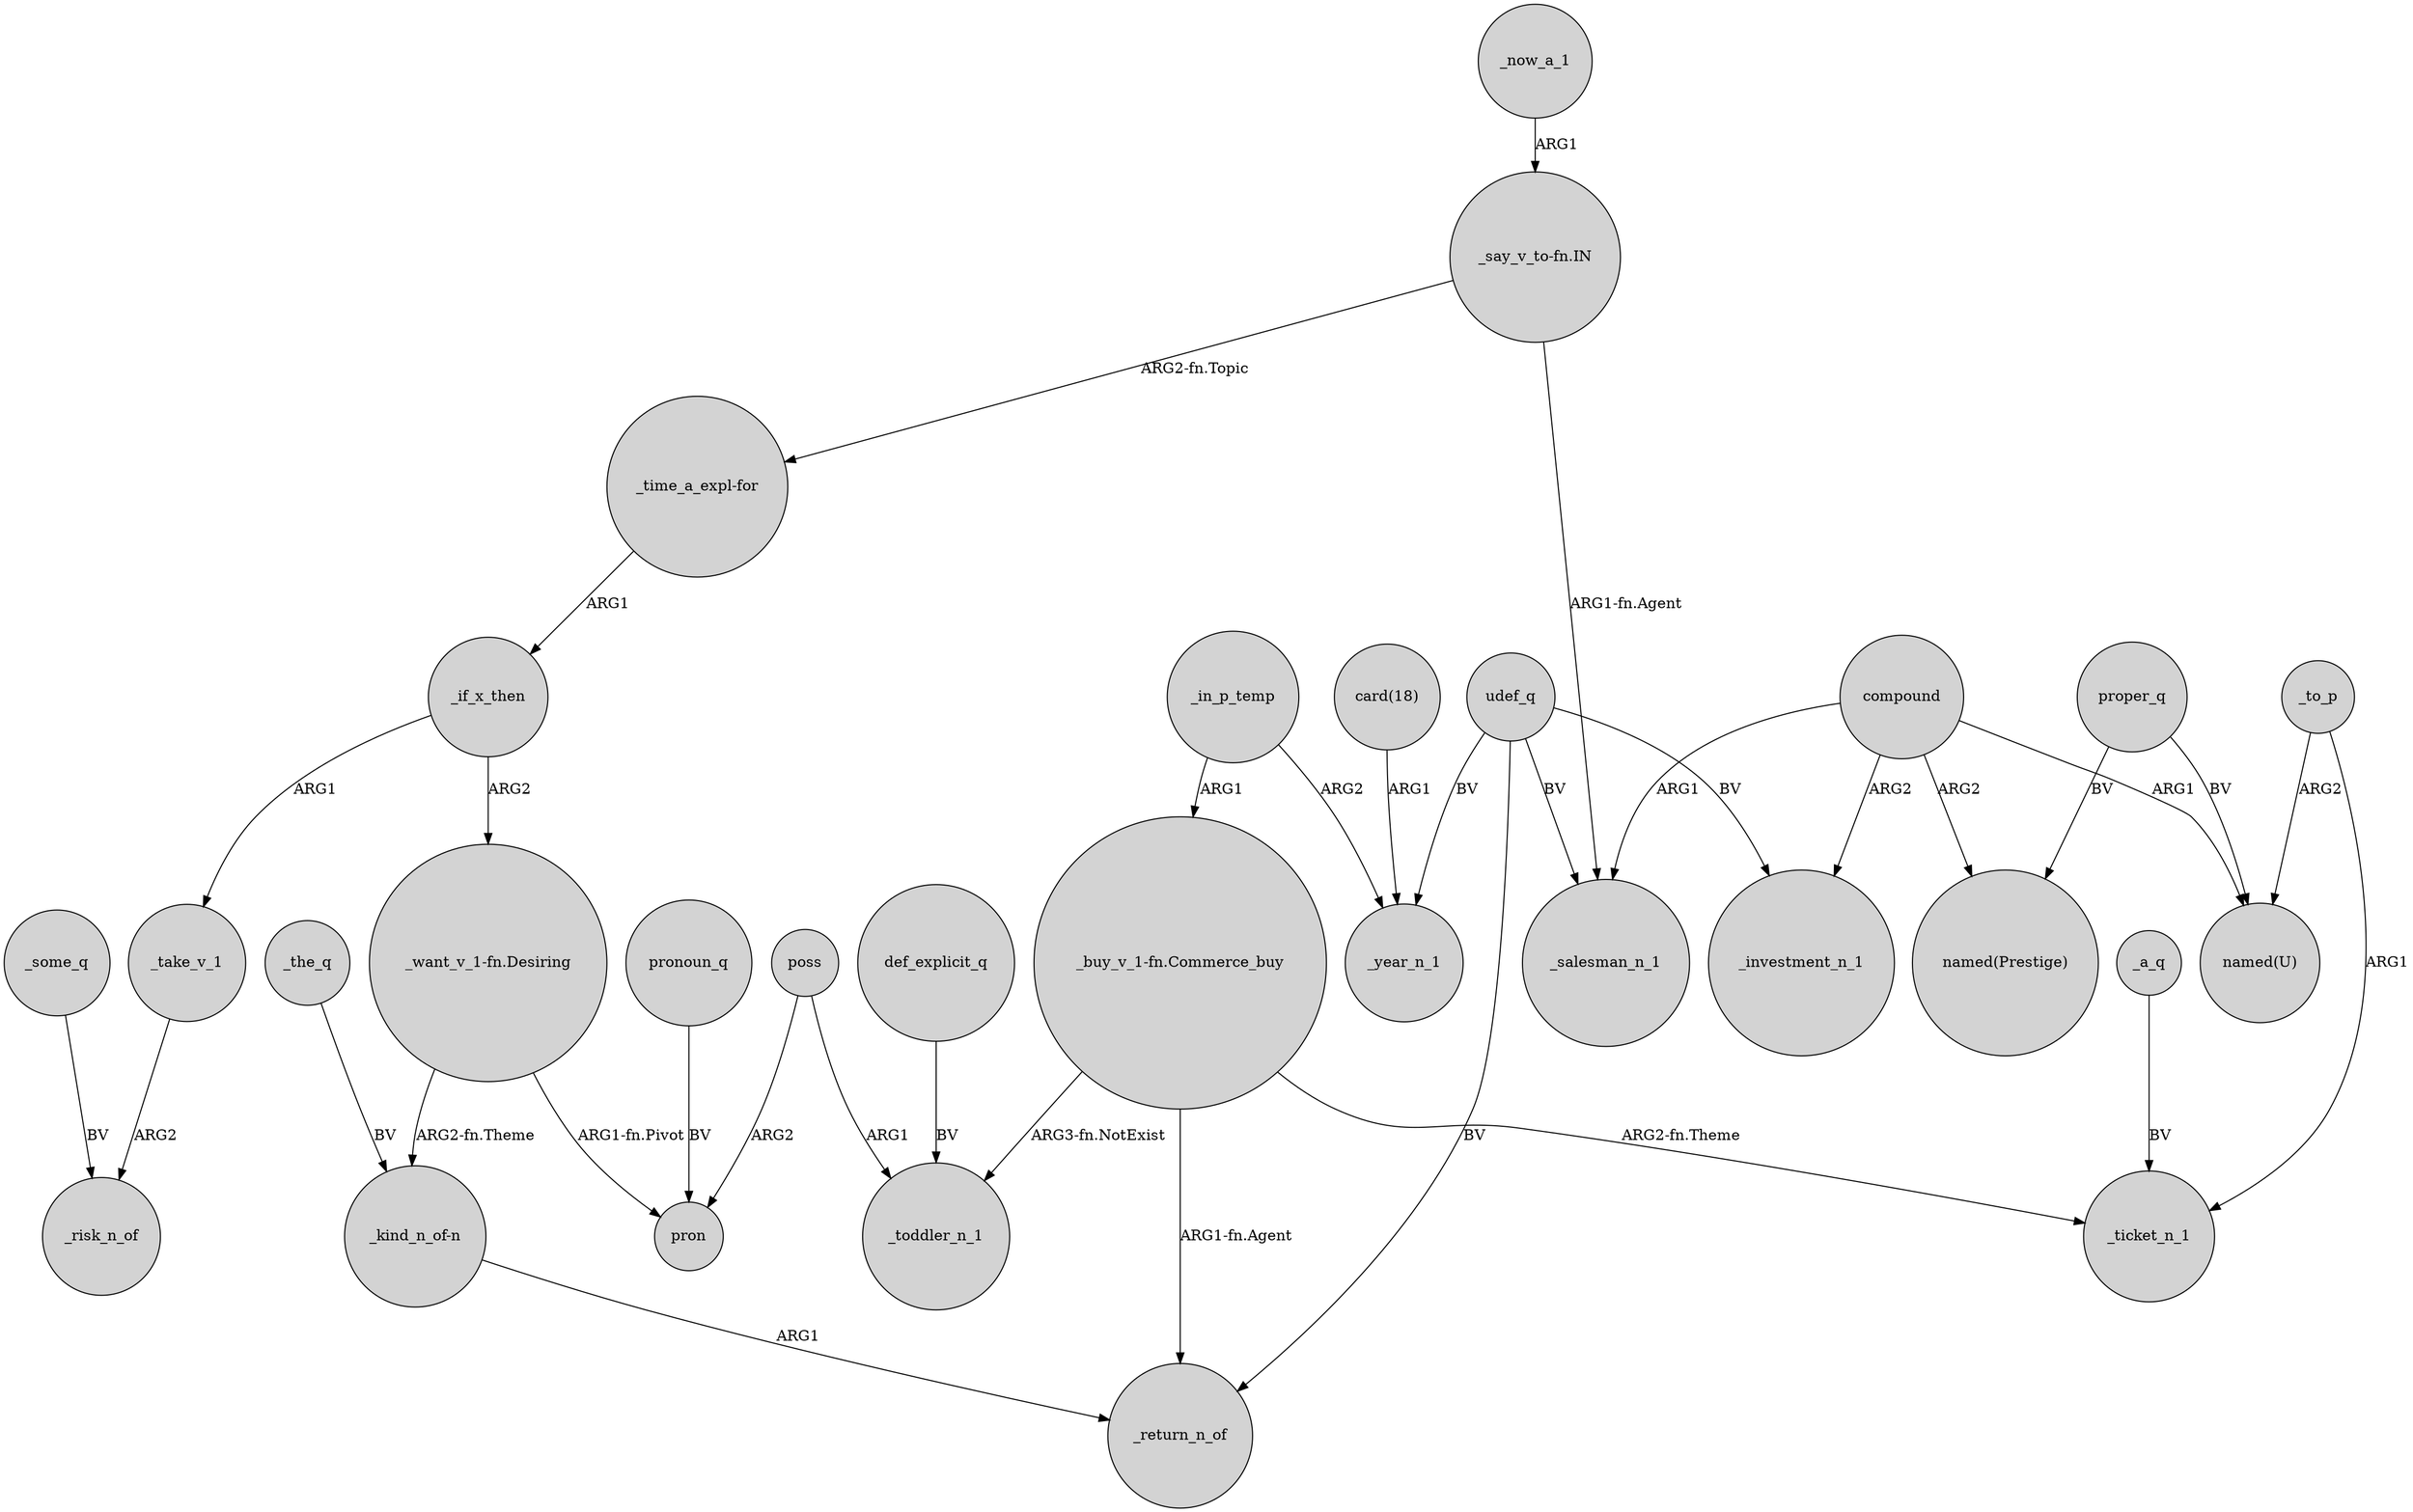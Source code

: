 digraph {
	node [shape=circle style=filled]
	_if_x_then -> _take_v_1 [label=ARG1]
	_if_x_then -> "_want_v_1-fn.Desiring" [label=ARG2]
	"_buy_v_1-fn.Commerce_buy" -> _toddler_n_1 [label="ARG3-fn.NotExist"]
	compound -> "named(Prestige)" [label=ARG2]
	"_buy_v_1-fn.Commerce_buy" -> _return_n_of [label="ARG1-fn.Agent"]
	poss -> pron [label=ARG2]
	"_kind_n_of-n" -> _return_n_of [label=ARG1]
	_to_p -> _ticket_n_1 [label=ARG1]
	_now_a_1 -> "_say_v_to-fn.IN" [label=ARG1]
	udef_q -> _return_n_of [label=BV]
	"_want_v_1-fn.Desiring" -> pron [label="ARG1-fn.Pivot"]
	udef_q -> _salesman_n_1 [label=BV]
	compound -> _investment_n_1 [label=ARG2]
	"_time_a_expl-for" -> _if_x_then [label=ARG1]
	"_say_v_to-fn.IN" -> "_time_a_expl-for" [label="ARG2-fn.Topic"]
	_in_p_temp -> _year_n_1 [label=ARG2]
	"_want_v_1-fn.Desiring" -> "_kind_n_of-n" [label="ARG2-fn.Theme"]
	pronoun_q -> pron [label=BV]
	compound -> "named(U)" [label=ARG1]
	proper_q -> "named(U)" [label=BV]
	_a_q -> _ticket_n_1 [label=BV]
	"_say_v_to-fn.IN" -> _salesman_n_1 [label="ARG1-fn.Agent"]
	poss -> _toddler_n_1 [label=ARG1]
	def_explicit_q -> _toddler_n_1 [label=BV]
	compound -> _salesman_n_1 [label=ARG1]
	_to_p -> "named(U)" [label=ARG2]
	_in_p_temp -> "_buy_v_1-fn.Commerce_buy" [label=ARG1]
	_some_q -> _risk_n_of [label=BV]
	"card(18)" -> _year_n_1 [label=ARG1]
	udef_q -> _investment_n_1 [label=BV]
	proper_q -> "named(Prestige)" [label=BV]
	udef_q -> _year_n_1 [label=BV]
	_take_v_1 -> _risk_n_of [label=ARG2]
	"_buy_v_1-fn.Commerce_buy" -> _ticket_n_1 [label="ARG2-fn.Theme"]
	_the_q -> "_kind_n_of-n" [label=BV]
}
